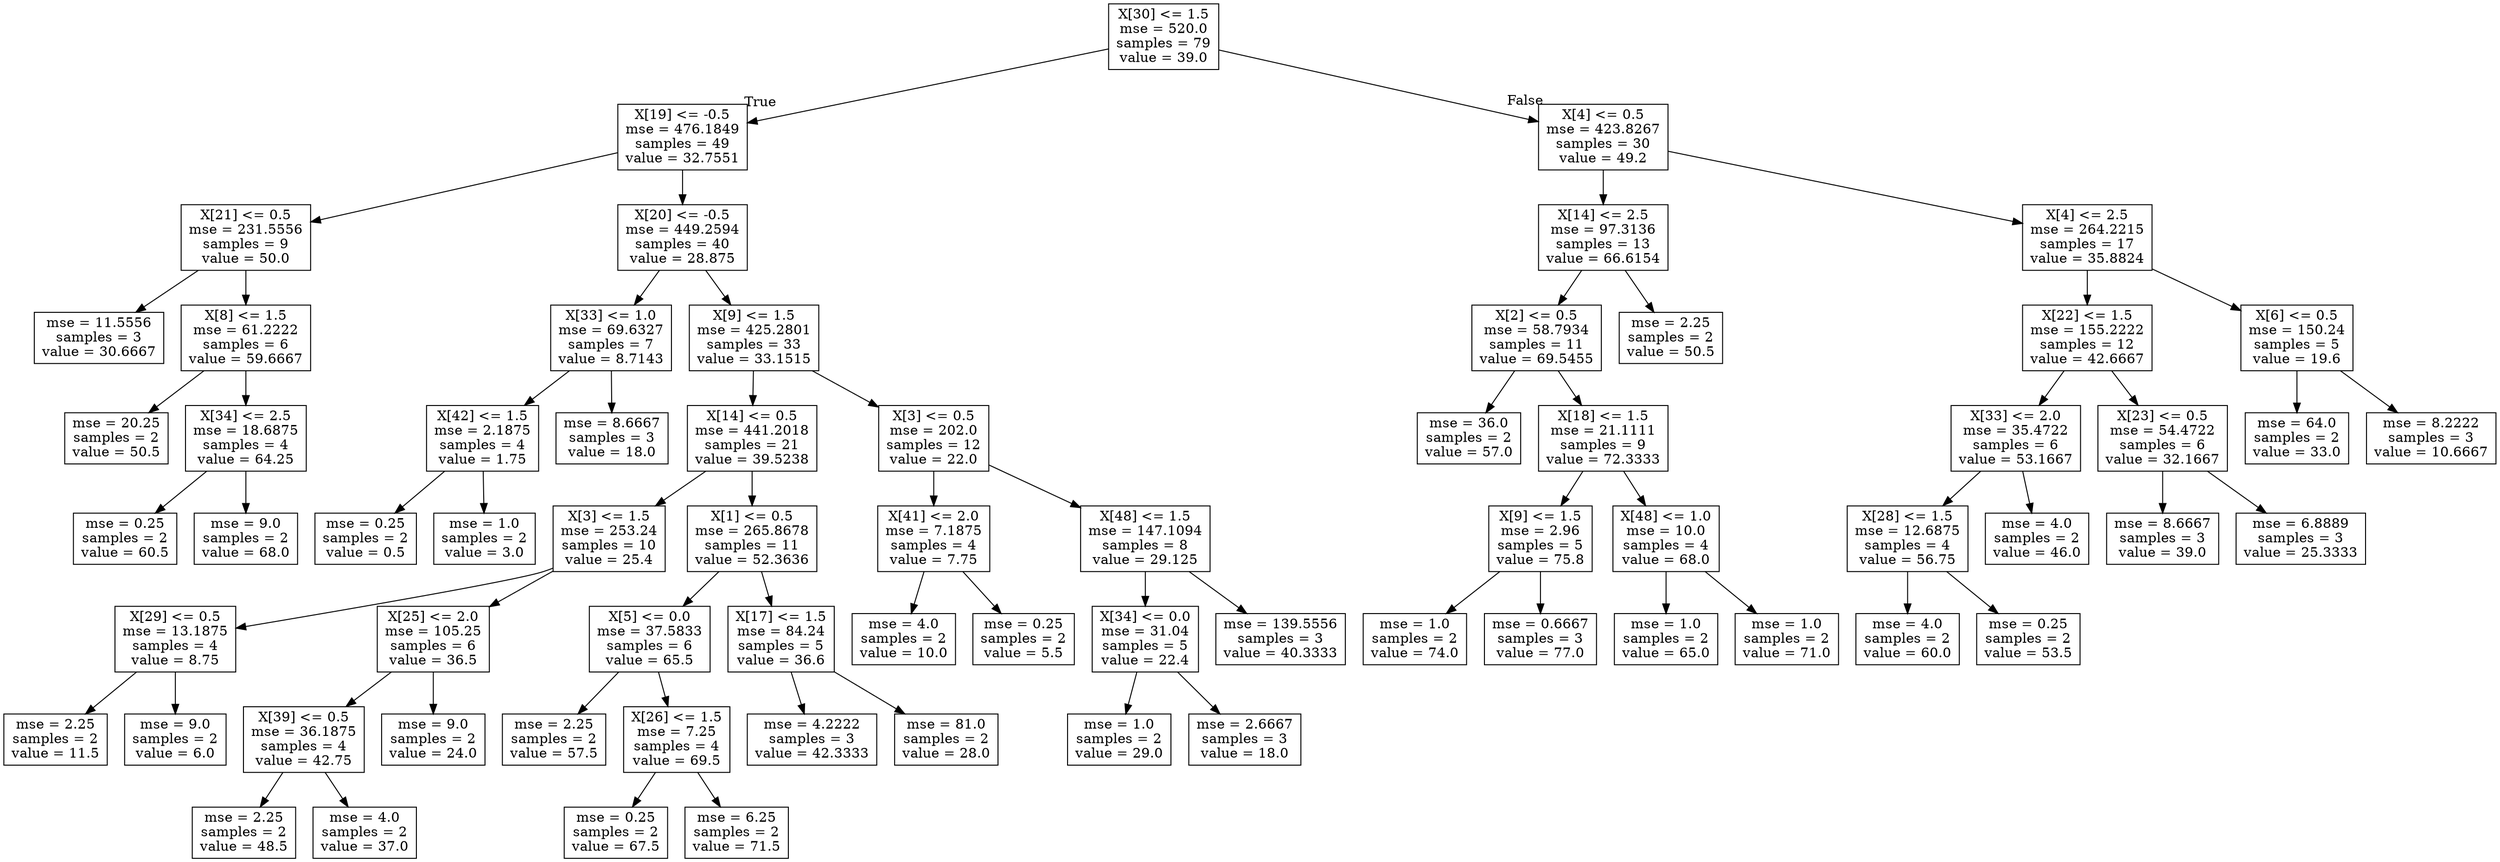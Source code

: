 digraph Tree {
node [shape=box] ;
0 [label="X[30] <= 1.5\nmse = 520.0\nsamples = 79\nvalue = 39.0"] ;
1 [label="X[19] <= -0.5\nmse = 476.1849\nsamples = 49\nvalue = 32.7551"] ;
0 -> 1 [labeldistance=2.5, labelangle=45, headlabel="True"] ;
2 [label="X[21] <= 0.5\nmse = 231.5556\nsamples = 9\nvalue = 50.0"] ;
1 -> 2 ;
3 [label="mse = 11.5556\nsamples = 3\nvalue = 30.6667"] ;
2 -> 3 ;
4 [label="X[8] <= 1.5\nmse = 61.2222\nsamples = 6\nvalue = 59.6667"] ;
2 -> 4 ;
5 [label="mse = 20.25\nsamples = 2\nvalue = 50.5"] ;
4 -> 5 ;
6 [label="X[34] <= 2.5\nmse = 18.6875\nsamples = 4\nvalue = 64.25"] ;
4 -> 6 ;
7 [label="mse = 0.25\nsamples = 2\nvalue = 60.5"] ;
6 -> 7 ;
8 [label="mse = 9.0\nsamples = 2\nvalue = 68.0"] ;
6 -> 8 ;
9 [label="X[20] <= -0.5\nmse = 449.2594\nsamples = 40\nvalue = 28.875"] ;
1 -> 9 ;
10 [label="X[33] <= 1.0\nmse = 69.6327\nsamples = 7\nvalue = 8.7143"] ;
9 -> 10 ;
11 [label="X[42] <= 1.5\nmse = 2.1875\nsamples = 4\nvalue = 1.75"] ;
10 -> 11 ;
12 [label="mse = 0.25\nsamples = 2\nvalue = 0.5"] ;
11 -> 12 ;
13 [label="mse = 1.0\nsamples = 2\nvalue = 3.0"] ;
11 -> 13 ;
14 [label="mse = 8.6667\nsamples = 3\nvalue = 18.0"] ;
10 -> 14 ;
15 [label="X[9] <= 1.5\nmse = 425.2801\nsamples = 33\nvalue = 33.1515"] ;
9 -> 15 ;
16 [label="X[14] <= 0.5\nmse = 441.2018\nsamples = 21\nvalue = 39.5238"] ;
15 -> 16 ;
17 [label="X[3] <= 1.5\nmse = 253.24\nsamples = 10\nvalue = 25.4"] ;
16 -> 17 ;
18 [label="X[29] <= 0.5\nmse = 13.1875\nsamples = 4\nvalue = 8.75"] ;
17 -> 18 ;
19 [label="mse = 2.25\nsamples = 2\nvalue = 11.5"] ;
18 -> 19 ;
20 [label="mse = 9.0\nsamples = 2\nvalue = 6.0"] ;
18 -> 20 ;
21 [label="X[25] <= 2.0\nmse = 105.25\nsamples = 6\nvalue = 36.5"] ;
17 -> 21 ;
22 [label="X[39] <= 0.5\nmse = 36.1875\nsamples = 4\nvalue = 42.75"] ;
21 -> 22 ;
23 [label="mse = 2.25\nsamples = 2\nvalue = 48.5"] ;
22 -> 23 ;
24 [label="mse = 4.0\nsamples = 2\nvalue = 37.0"] ;
22 -> 24 ;
25 [label="mse = 9.0\nsamples = 2\nvalue = 24.0"] ;
21 -> 25 ;
26 [label="X[1] <= 0.5\nmse = 265.8678\nsamples = 11\nvalue = 52.3636"] ;
16 -> 26 ;
27 [label="X[5] <= 0.0\nmse = 37.5833\nsamples = 6\nvalue = 65.5"] ;
26 -> 27 ;
28 [label="mse = 2.25\nsamples = 2\nvalue = 57.5"] ;
27 -> 28 ;
29 [label="X[26] <= 1.5\nmse = 7.25\nsamples = 4\nvalue = 69.5"] ;
27 -> 29 ;
30 [label="mse = 0.25\nsamples = 2\nvalue = 67.5"] ;
29 -> 30 ;
31 [label="mse = 6.25\nsamples = 2\nvalue = 71.5"] ;
29 -> 31 ;
32 [label="X[17] <= 1.5\nmse = 84.24\nsamples = 5\nvalue = 36.6"] ;
26 -> 32 ;
33 [label="mse = 4.2222\nsamples = 3\nvalue = 42.3333"] ;
32 -> 33 ;
34 [label="mse = 81.0\nsamples = 2\nvalue = 28.0"] ;
32 -> 34 ;
35 [label="X[3] <= 0.5\nmse = 202.0\nsamples = 12\nvalue = 22.0"] ;
15 -> 35 ;
36 [label="X[41] <= 2.0\nmse = 7.1875\nsamples = 4\nvalue = 7.75"] ;
35 -> 36 ;
37 [label="mse = 4.0\nsamples = 2\nvalue = 10.0"] ;
36 -> 37 ;
38 [label="mse = 0.25\nsamples = 2\nvalue = 5.5"] ;
36 -> 38 ;
39 [label="X[48] <= 1.5\nmse = 147.1094\nsamples = 8\nvalue = 29.125"] ;
35 -> 39 ;
40 [label="X[34] <= 0.0\nmse = 31.04\nsamples = 5\nvalue = 22.4"] ;
39 -> 40 ;
41 [label="mse = 1.0\nsamples = 2\nvalue = 29.0"] ;
40 -> 41 ;
42 [label="mse = 2.6667\nsamples = 3\nvalue = 18.0"] ;
40 -> 42 ;
43 [label="mse = 139.5556\nsamples = 3\nvalue = 40.3333"] ;
39 -> 43 ;
44 [label="X[4] <= 0.5\nmse = 423.8267\nsamples = 30\nvalue = 49.2"] ;
0 -> 44 [labeldistance=2.5, labelangle=-45, headlabel="False"] ;
45 [label="X[14] <= 2.5\nmse = 97.3136\nsamples = 13\nvalue = 66.6154"] ;
44 -> 45 ;
46 [label="X[2] <= 0.5\nmse = 58.7934\nsamples = 11\nvalue = 69.5455"] ;
45 -> 46 ;
47 [label="mse = 36.0\nsamples = 2\nvalue = 57.0"] ;
46 -> 47 ;
48 [label="X[18] <= 1.5\nmse = 21.1111\nsamples = 9\nvalue = 72.3333"] ;
46 -> 48 ;
49 [label="X[9] <= 1.5\nmse = 2.96\nsamples = 5\nvalue = 75.8"] ;
48 -> 49 ;
50 [label="mse = 1.0\nsamples = 2\nvalue = 74.0"] ;
49 -> 50 ;
51 [label="mse = 0.6667\nsamples = 3\nvalue = 77.0"] ;
49 -> 51 ;
52 [label="X[48] <= 1.0\nmse = 10.0\nsamples = 4\nvalue = 68.0"] ;
48 -> 52 ;
53 [label="mse = 1.0\nsamples = 2\nvalue = 65.0"] ;
52 -> 53 ;
54 [label="mse = 1.0\nsamples = 2\nvalue = 71.0"] ;
52 -> 54 ;
55 [label="mse = 2.25\nsamples = 2\nvalue = 50.5"] ;
45 -> 55 ;
56 [label="X[4] <= 2.5\nmse = 264.2215\nsamples = 17\nvalue = 35.8824"] ;
44 -> 56 ;
57 [label="X[22] <= 1.5\nmse = 155.2222\nsamples = 12\nvalue = 42.6667"] ;
56 -> 57 ;
58 [label="X[33] <= 2.0\nmse = 35.4722\nsamples = 6\nvalue = 53.1667"] ;
57 -> 58 ;
59 [label="X[28] <= 1.5\nmse = 12.6875\nsamples = 4\nvalue = 56.75"] ;
58 -> 59 ;
60 [label="mse = 4.0\nsamples = 2\nvalue = 60.0"] ;
59 -> 60 ;
61 [label="mse = 0.25\nsamples = 2\nvalue = 53.5"] ;
59 -> 61 ;
62 [label="mse = 4.0\nsamples = 2\nvalue = 46.0"] ;
58 -> 62 ;
63 [label="X[23] <= 0.5\nmse = 54.4722\nsamples = 6\nvalue = 32.1667"] ;
57 -> 63 ;
64 [label="mse = 8.6667\nsamples = 3\nvalue = 39.0"] ;
63 -> 64 ;
65 [label="mse = 6.8889\nsamples = 3\nvalue = 25.3333"] ;
63 -> 65 ;
66 [label="X[6] <= 0.5\nmse = 150.24\nsamples = 5\nvalue = 19.6"] ;
56 -> 66 ;
67 [label="mse = 64.0\nsamples = 2\nvalue = 33.0"] ;
66 -> 67 ;
68 [label="mse = 8.2222\nsamples = 3\nvalue = 10.6667"] ;
66 -> 68 ;
}